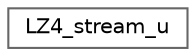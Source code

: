 digraph "Graphical Class Hierarchy"
{
 // LATEX_PDF_SIZE
  bgcolor="transparent";
  edge [fontname=Helvetica,fontsize=10,labelfontname=Helvetica,labelfontsize=10];
  node [fontname=Helvetica,fontsize=10,shape=box,height=0.2,width=0.4];
  rankdir="LR";
  Node0 [id="Node000000",label="LZ4_stream_u",height=0.2,width=0.4,color="grey40", fillcolor="white", style="filled",URL="$union_l_z4__stream__u.html",tooltip=" "];
}
